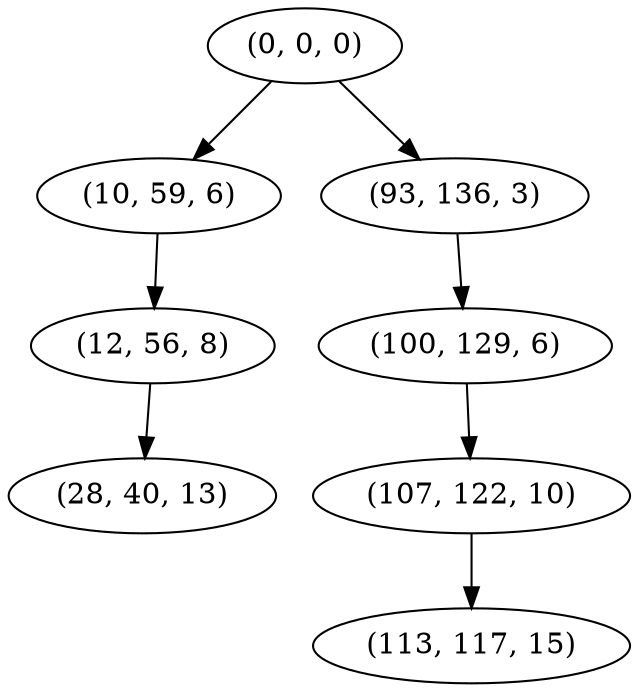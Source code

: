 digraph tree {
    "(0, 0, 0)";
    "(10, 59, 6)";
    "(12, 56, 8)";
    "(28, 40, 13)";
    "(93, 136, 3)";
    "(100, 129, 6)";
    "(107, 122, 10)";
    "(113, 117, 15)";
    "(0, 0, 0)" -> "(10, 59, 6)";
    "(0, 0, 0)" -> "(93, 136, 3)";
    "(10, 59, 6)" -> "(12, 56, 8)";
    "(12, 56, 8)" -> "(28, 40, 13)";
    "(93, 136, 3)" -> "(100, 129, 6)";
    "(100, 129, 6)" -> "(107, 122, 10)";
    "(107, 122, 10)" -> "(113, 117, 15)";
}
